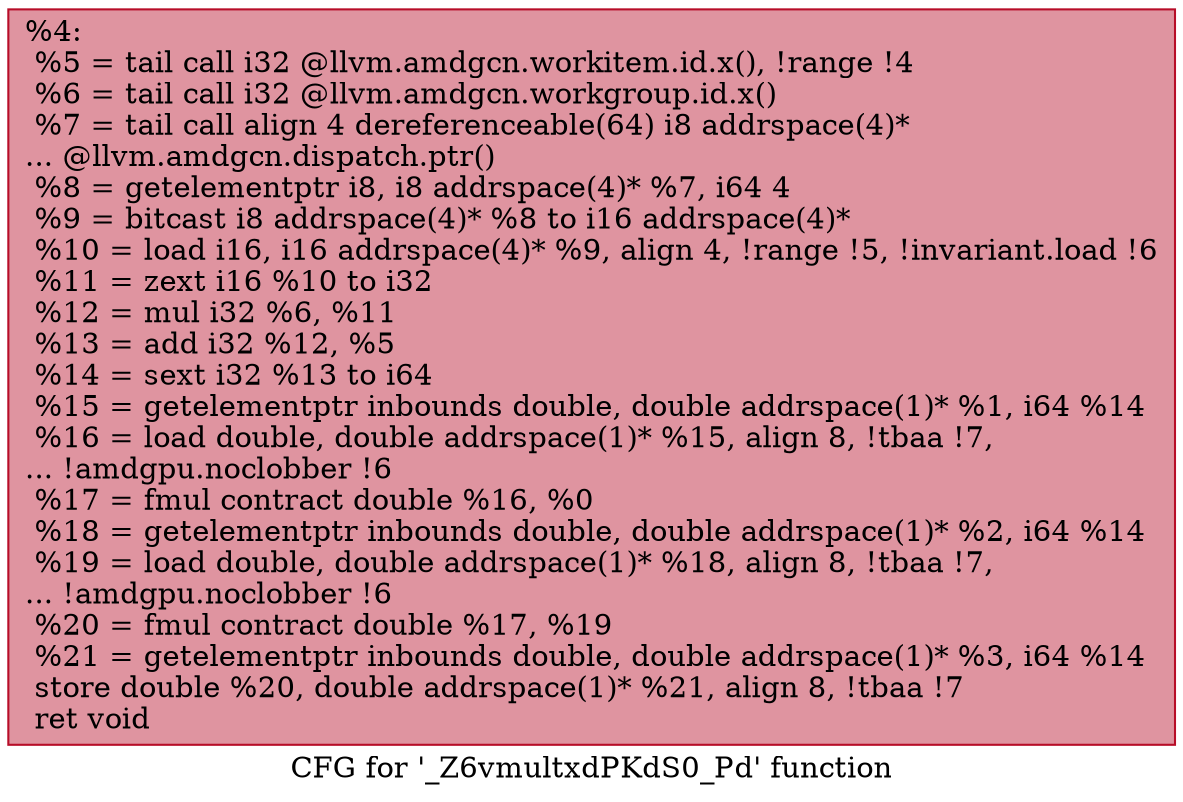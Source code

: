 digraph "CFG for '_Z6vmultxdPKdS0_Pd' function" {
	label="CFG for '_Z6vmultxdPKdS0_Pd' function";

	Node0x48dd020 [shape=record,color="#b70d28ff", style=filled, fillcolor="#b70d2870",label="{%4:\l  %5 = tail call i32 @llvm.amdgcn.workitem.id.x(), !range !4\l  %6 = tail call i32 @llvm.amdgcn.workgroup.id.x()\l  %7 = tail call align 4 dereferenceable(64) i8 addrspace(4)*\l... @llvm.amdgcn.dispatch.ptr()\l  %8 = getelementptr i8, i8 addrspace(4)* %7, i64 4\l  %9 = bitcast i8 addrspace(4)* %8 to i16 addrspace(4)*\l  %10 = load i16, i16 addrspace(4)* %9, align 4, !range !5, !invariant.load !6\l  %11 = zext i16 %10 to i32\l  %12 = mul i32 %6, %11\l  %13 = add i32 %12, %5\l  %14 = sext i32 %13 to i64\l  %15 = getelementptr inbounds double, double addrspace(1)* %1, i64 %14\l  %16 = load double, double addrspace(1)* %15, align 8, !tbaa !7,\l... !amdgpu.noclobber !6\l  %17 = fmul contract double %16, %0\l  %18 = getelementptr inbounds double, double addrspace(1)* %2, i64 %14\l  %19 = load double, double addrspace(1)* %18, align 8, !tbaa !7,\l... !amdgpu.noclobber !6\l  %20 = fmul contract double %17, %19\l  %21 = getelementptr inbounds double, double addrspace(1)* %3, i64 %14\l  store double %20, double addrspace(1)* %21, align 8, !tbaa !7\l  ret void\l}"];
}
